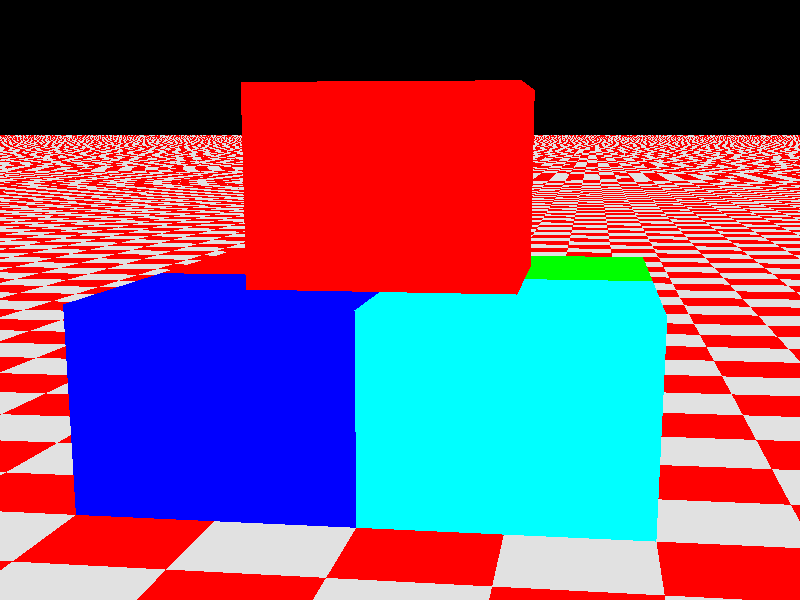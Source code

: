 // $Id$
#include "shapes.inc"
#include "colors.inc"

object {
	Cube
	translate <-1, 0, 1>
	pigment {
		color Red
	}
}

object {
	Cube
	translate <1, 0, 1>
	pigment {
		color Green
	}
}

object {
	Cube
	translate <-1, 0, -1>
	pigment {
		color Blue
	}
}

object {
	Cube
	translate <1, 0, -1>
	pigment {
		color Cyan
	}
}

object {
	Cube
	translate <0, 2, 0>
	pigment {
		color Red
	}
}

plane {
	y, -1
	pigment {
		checker Red Gray
	}
	finish {
		phong 1
		reflection 0.5
	}
}

light_source {
	<-250, 250, -500>
	color White
	parallel point_at <0, 0, 0>
}

background {
	color rgbt <0, 0, 0, 0>
}

camera {
	location <1.5, 2.5, -10>
	look_at <0, 0.75, 0>
	angle 35
	up <0, 1, 0>
	right <1, 0, 0>
}
